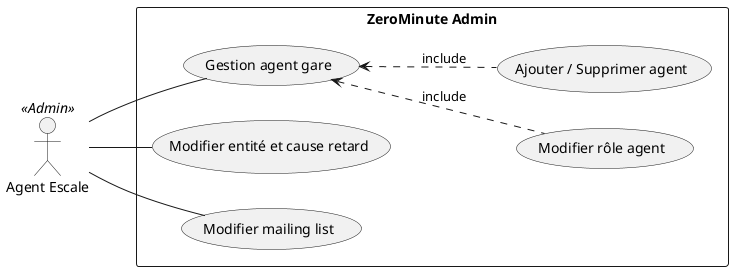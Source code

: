 @startuml zerominute-usecase

left to right direction
skinparam packageStyle rectangle
skinparam monochrome true
skinparam shadowing false

:Agent Escale: as ASC <<Admin>>

rectangle "ZeroMinute Admin" {
    (Gestion agent gare) as gest
    gest <.down. (Modifier rôle agent) : include
    gest <.down. (Ajouter / Supprimer agent) : include
    
    ASC -- gest
    ASC -- (Modifier entité et cause retard)
    ASC -- (Modifier mailing list)
}
@enduml
